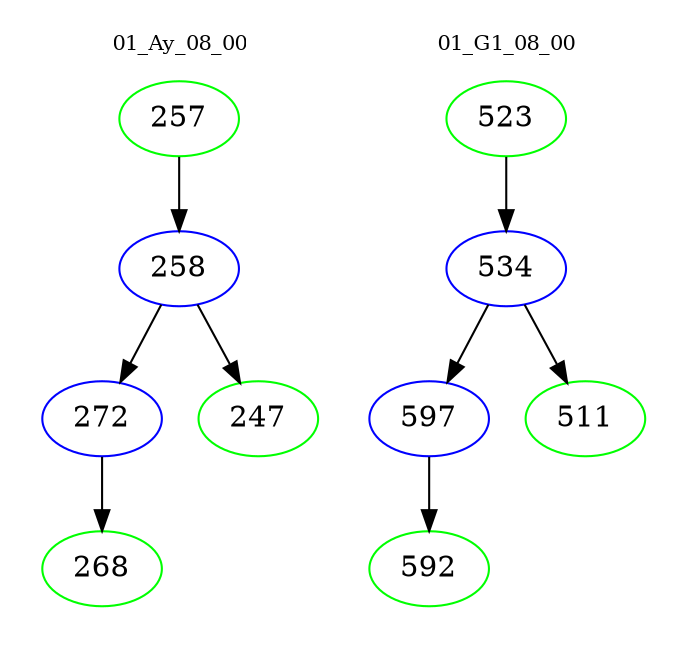 digraph{
subgraph cluster_0 {
color = white
label = "01_Ay_08_00";
fontsize=10;
T0_257 [label="257", color="green"]
T0_257 -> T0_258 [color="black"]
T0_258 [label="258", color="blue"]
T0_258 -> T0_272 [color="black"]
T0_272 [label="272", color="blue"]
T0_272 -> T0_268 [color="black"]
T0_268 [label="268", color="green"]
T0_258 -> T0_247 [color="black"]
T0_247 [label="247", color="green"]
}
subgraph cluster_1 {
color = white
label = "01_G1_08_00";
fontsize=10;
T1_523 [label="523", color="green"]
T1_523 -> T1_534 [color="black"]
T1_534 [label="534", color="blue"]
T1_534 -> T1_597 [color="black"]
T1_597 [label="597", color="blue"]
T1_597 -> T1_592 [color="black"]
T1_592 [label="592", color="green"]
T1_534 -> T1_511 [color="black"]
T1_511 [label="511", color="green"]
}
}
